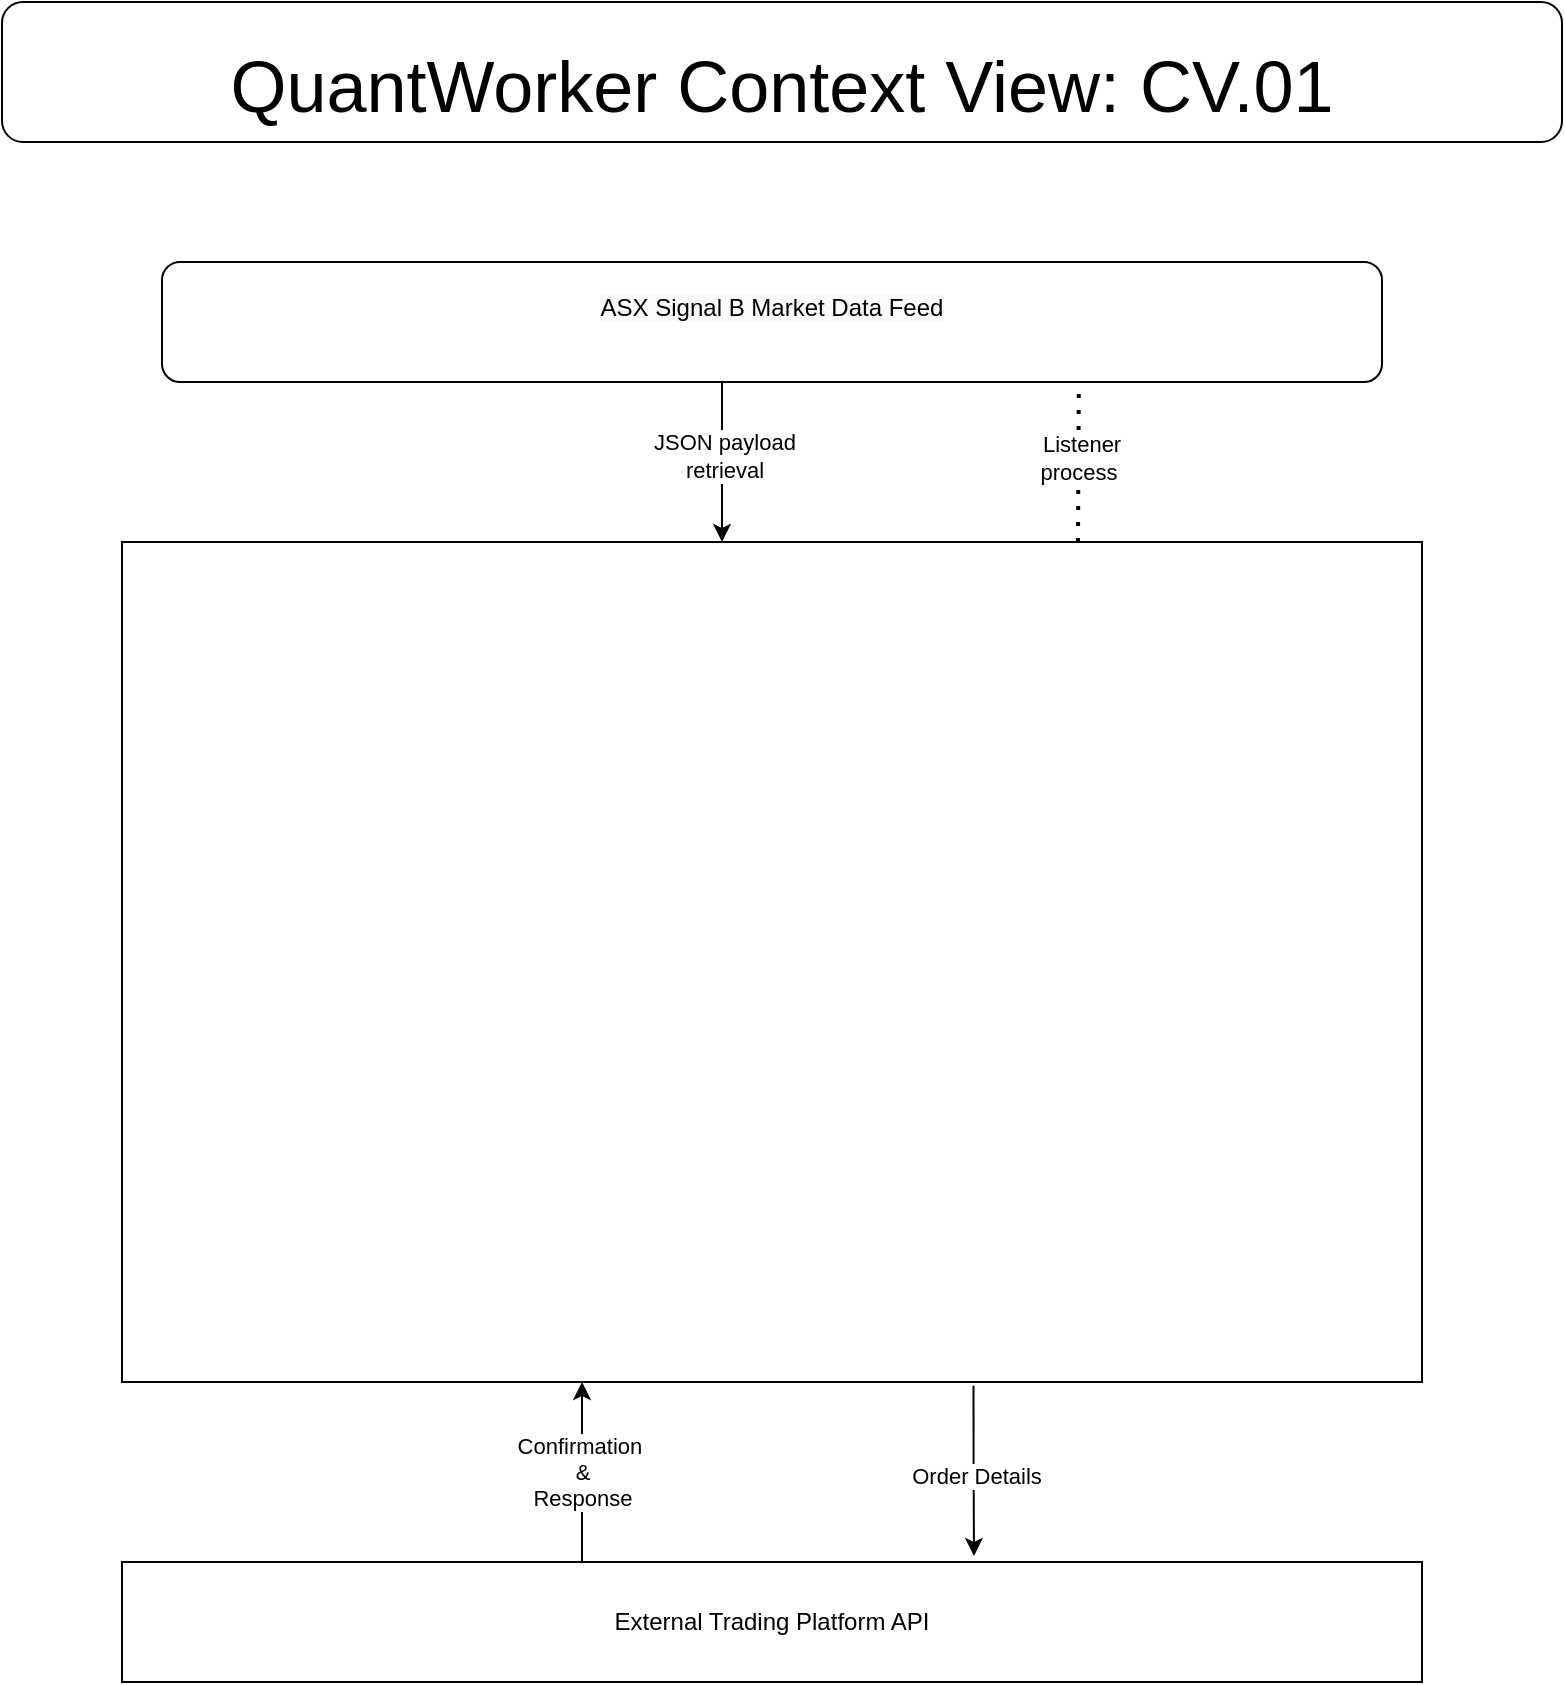 <mxfile version="24.8.4">
  <diagram id="C5RBs43oDa-KdzZeNtuy" name="Page-1">
    <mxGraphModel dx="1050" dy="572" grid="1" gridSize="10" guides="1" tooltips="1" connect="1" arrows="1" fold="1" page="1" pageScale="1" pageWidth="827" pageHeight="1169" math="0" shadow="0">
      <root>
        <mxCell id="WIyWlLk6GJQsqaUBKTNV-0" />
        <mxCell id="WIyWlLk6GJQsqaUBKTNV-1" parent="WIyWlLk6GJQsqaUBKTNV-0" />
        <mxCell id="CKdBgYDA7S_xCmzbfcw5-18" value="" style="shape=process;whiteSpace=wrap;html=1;backgroundOutline=1;" parent="WIyWlLk6GJQsqaUBKTNV-1" vertex="1">
          <mxGeometry x="80" y="320" width="650" height="420" as="geometry" />
        </mxCell>
        <mxCell id="CKdBgYDA7S_xCmzbfcw5-57" value="" style="edgeStyle=orthogonalEdgeStyle;rounded=0;orthogonalLoop=1;jettySize=auto;html=1;exitX=0.655;exitY=1.032;exitDx=0;exitDy=0;exitPerimeter=0;" parent="WIyWlLk6GJQsqaUBKTNV-1" source="CKdBgYDA7S_xCmzbfcw5-69" edge="1">
          <mxGeometry relative="1" as="geometry">
            <mxPoint x="520" y="770" as="sourcePoint" />
            <mxPoint x="506" y="827" as="targetPoint" />
          </mxGeometry>
        </mxCell>
        <mxCell id="CKdBgYDA7S_xCmzbfcw5-58" value="Order Details" style="edgeLabel;html=1;align=center;verticalAlign=middle;resizable=0;points=[];" parent="CKdBgYDA7S_xCmzbfcw5-57" vertex="1" connectable="0">
          <mxGeometry x="0.066" relative="1" as="geometry">
            <mxPoint as="offset" />
          </mxGeometry>
        </mxCell>
        <mxCell id="CKdBgYDA7S_xCmzbfcw5-46" value="" style="edgeStyle=orthogonalEdgeStyle;rounded=0;orthogonalLoop=1;jettySize=auto;html=1;" parent="WIyWlLk6GJQsqaUBKTNV-1" source="CKdBgYDA7S_xCmzbfcw5-11" target="CKdBgYDA7S_xCmzbfcw5-45" edge="1">
          <mxGeometry relative="1" as="geometry">
            <Array as="points">
              <mxPoint x="270" y="340" />
              <mxPoint x="270" y="340" />
            </Array>
          </mxGeometry>
        </mxCell>
        <mxCell id="CKdBgYDA7S_xCmzbfcw5-50" value="" style="edgeStyle=orthogonalEdgeStyle;rounded=0;orthogonalLoop=1;jettySize=auto;html=1;" parent="WIyWlLk6GJQsqaUBKTNV-1" source="CKdBgYDA7S_xCmzbfcw5-11" edge="1">
          <mxGeometry relative="1" as="geometry">
            <Array as="points">
              <mxPoint x="559" y="370" />
              <mxPoint x="559" y="370" />
            </Array>
            <mxPoint x="559" y="410" as="targetPoint" />
          </mxGeometry>
        </mxCell>
        <mxCell id="CKdBgYDA7S_xCmzbfcw5-11" value="Retrieval Layer" style="rounded=1;whiteSpace=wrap;html=1;fontSize=12;glass=0;strokeWidth=1;shadow=0;" parent="WIyWlLk6GJQsqaUBKTNV-1" vertex="1">
          <mxGeometry x="80" y="320" width="650" height="40" as="geometry" />
        </mxCell>
        <mxCell id="CKdBgYDA7S_xCmzbfcw5-64" style="edgeStyle=orthogonalEdgeStyle;rounded=0;orthogonalLoop=1;jettySize=auto;html=1;" parent="WIyWlLk6GJQsqaUBKTNV-1" target="CKdBgYDA7S_xCmzbfcw5-36" edge="1">
          <mxGeometry relative="1" as="geometry">
            <Array as="points">
              <mxPoint x="399" y="500" />
              <mxPoint x="399" y="500" />
            </Array>
            <mxPoint x="399" y="490" as="sourcePoint" />
          </mxGeometry>
        </mxCell>
        <mxCell id="CKdBgYDA7S_xCmzbfcw5-68" style="edgeStyle=orthogonalEdgeStyle;rounded=0;orthogonalLoop=1;jettySize=auto;html=1;" parent="WIyWlLk6GJQsqaUBKTNV-1" edge="1">
          <mxGeometry relative="1" as="geometry">
            <mxPoint x="558" y="540" as="targetPoint" />
            <Array as="points">
              <mxPoint x="558" y="510" />
              <mxPoint x="559" y="540" />
            </Array>
            <mxPoint x="558" y="490" as="sourcePoint" />
          </mxGeometry>
        </mxCell>
        <mxCell id="CKdBgYDA7S_xCmzbfcw5-29" style="edgeStyle=orthogonalEdgeStyle;rounded=0;orthogonalLoop=1;jettySize=auto;html=1;" parent="WIyWlLk6GJQsqaUBKTNV-1" source="CKdBgYDA7S_xCmzbfcw5-28" target="CKdBgYDA7S_xCmzbfcw5-11" edge="1">
          <mxGeometry relative="1" as="geometry">
            <Array as="points">
              <mxPoint x="380" y="260" />
              <mxPoint x="380" y="260" />
            </Array>
          </mxGeometry>
        </mxCell>
        <mxCell id="CKdBgYDA7S_xCmzbfcw5-34" value="JSON payload &lt;br&gt;retrieval" style="edgeLabel;html=1;align=center;verticalAlign=middle;resizable=0;points=[];" parent="CKdBgYDA7S_xCmzbfcw5-29" vertex="1" connectable="0">
          <mxGeometry x="-0.076" y="1" relative="1" as="geometry">
            <mxPoint as="offset" />
          </mxGeometry>
        </mxCell>
        <mxCell id="CKdBgYDA7S_xCmzbfcw5-28" value="&#xa;&lt;span style=&quot;color: rgb(0, 0, 0); font-family: Helvetica; font-size: 12px; font-style: normal; font-variant-ligatures: normal; font-variant-caps: normal; font-weight: 400; letter-spacing: normal; orphans: 2; text-align: center; text-indent: 0px; text-transform: none; widows: 2; word-spacing: 0px; -webkit-text-stroke-width: 0px; white-space: normal; background-color: rgb(251, 251, 251); text-decoration-thickness: initial; text-decoration-style: initial; text-decoration-color: initial; display: inline !important; float: none;&quot;&gt;ASX Signal B Market Data Feed&lt;/span&gt;&#xa;&#xa;" style="rounded=1;whiteSpace=wrap;html=1;" parent="WIyWlLk6GJQsqaUBKTNV-1" vertex="1">
          <mxGeometry x="100" y="180" width="610" height="60" as="geometry" />
        </mxCell>
        <mxCell id="CKdBgYDA7S_xCmzbfcw5-31" value="" style="endArrow=none;dashed=1;html=1;dashPattern=1 3;strokeWidth=2;rounded=0;entryX=0.25;entryY=1;entryDx=0;entryDy=0;" parent="WIyWlLk6GJQsqaUBKTNV-1" edge="1">
          <mxGeometry width="50" height="50" relative="1" as="geometry">
            <mxPoint x="558" y="320" as="sourcePoint" />
            <mxPoint x="558.4" y="240" as="targetPoint" />
          </mxGeometry>
        </mxCell>
        <mxCell id="CKdBgYDA7S_xCmzbfcw5-33" value="&amp;nbsp;Listener &lt;br&gt;process" style="edgeLabel;html=1;align=center;verticalAlign=middle;resizable=0;points=[];" parent="CKdBgYDA7S_xCmzbfcw5-31" vertex="1" connectable="0">
          <mxGeometry x="0.053" relative="1" as="geometry">
            <mxPoint as="offset" />
          </mxGeometry>
        </mxCell>
        <mxCell id="CKdBgYDA7S_xCmzbfcw5-70" value="" style="edgeStyle=orthogonalEdgeStyle;rounded=0;orthogonalLoop=1;jettySize=auto;html=1;" parent="WIyWlLk6GJQsqaUBKTNV-1" edge="1">
          <mxGeometry relative="1" as="geometry">
            <Array as="points">
              <mxPoint x="390" y="660" />
              <mxPoint x="390" y="660" />
            </Array>
            <mxPoint x="390" y="590" as="sourcePoint" />
            <mxPoint x="390" y="680" as="targetPoint" />
          </mxGeometry>
        </mxCell>
        <mxCell id="CKdBgYDA7S_xCmzbfcw5-77" value="System&amp;nbsp;&lt;br&gt;State&lt;br&gt;Update" style="edgeStyle=orthogonalEdgeStyle;rounded=0;orthogonalLoop=1;jettySize=auto;html=1;" parent="WIyWlLk6GJQsqaUBKTNV-1" edge="1">
          <mxGeometry relative="1" as="geometry">
            <Array as="points">
              <mxPoint x="260" y="540" />
              <mxPoint x="260" y="540" />
            </Array>
            <mxPoint x="290" y="540" as="sourcePoint" />
            <mxPoint x="160" y="540" as="targetPoint" />
          </mxGeometry>
        </mxCell>
        <mxCell id="CKdBgYDA7S_xCmzbfcw5-36" value="Decision-Making&lt;br&gt;Engine" style="rounded=1;whiteSpace=wrap;html=1;fontSize=12;glass=0;strokeWidth=1;shadow=0;" parent="WIyWlLk6GJQsqaUBKTNV-1" vertex="1">
          <mxGeometry x="290" y="410" width="330" height="180" as="geometry" />
        </mxCell>
        <mxCell id="RWdB_uSGL2HD2b4y-5eJ-12" style="edgeStyle=orthogonalEdgeStyle;rounded=0;orthogonalLoop=1;jettySize=auto;html=1;entryX=0;entryY=0.25;entryDx=0;entryDy=0;exitX=1;exitY=0.25;exitDx=0;exitDy=0;" parent="WIyWlLk6GJQsqaUBKTNV-1" source="CKdBgYDA7S_xCmzbfcw5-45" target="CKdBgYDA7S_xCmzbfcw5-36" edge="1">
          <mxGeometry relative="1" as="geometry" />
        </mxCell>
        <mxCell id="CKdBgYDA7S_xCmzbfcw5-45" value="Logging&lt;br&gt;&amp;amp;&lt;br&gt;Monitoring" style="rounded=1;whiteSpace=wrap;html=1;fontSize=12;glass=0;strokeWidth=1;shadow=0;" parent="WIyWlLk6GJQsqaUBKTNV-1" vertex="1">
          <mxGeometry x="80" y="360" width="80" height="380" as="geometry" />
        </mxCell>
        <mxCell id="RWdB_uSGL2HD2b4y-5eJ-8" value="Confirmation&amp;nbsp;&lt;br&gt;&amp;amp;&lt;br&gt;Response" style="edgeStyle=orthogonalEdgeStyle;rounded=0;orthogonalLoop=1;jettySize=auto;html=1;" parent="WIyWlLk6GJQsqaUBKTNV-1" source="CKdBgYDA7S_xCmzbfcw5-56" target="CKdBgYDA7S_xCmzbfcw5-69" edge="1">
          <mxGeometry relative="1" as="geometry">
            <Array as="points">
              <mxPoint x="310" y="780" />
              <mxPoint x="310" y="780" />
            </Array>
          </mxGeometry>
        </mxCell>
        <mxCell id="CKdBgYDA7S_xCmzbfcw5-56" value="External Trading Platform API" style="whiteSpace=wrap;html=1;" parent="WIyWlLk6GJQsqaUBKTNV-1" vertex="1">
          <mxGeometry x="80" y="830" width="650" height="60" as="geometry" />
        </mxCell>
        <mxCell id="CKdBgYDA7S_xCmzbfcw5-81" value="&lt;br&gt;&lt;span style=&quot;font-size: 36px;&quot;&gt;QuantWorker Context View: CV.01&lt;/span&gt;" style="rounded=1;whiteSpace=wrap;html=1;" parent="WIyWlLk6GJQsqaUBKTNV-1" vertex="1">
          <mxGeometry x="20" y="50" width="780" height="70" as="geometry" />
        </mxCell>
        <mxCell id="RWdB_uSGL2HD2b4y-5eJ-0" value="Messaging&lt;br&gt;&amp;amp;&lt;br&gt;Cache" style="rounded=1;whiteSpace=wrap;html=1;fontSize=12;glass=0;strokeWidth=1;shadow=0;" parent="WIyWlLk6GJQsqaUBKTNV-1" vertex="1">
          <mxGeometry x="650" y="360" width="80" height="380" as="geometry" />
        </mxCell>
        <mxCell id="CKdBgYDA7S_xCmzbfcw5-69" value="Execution Layer" style="rounded=1;whiteSpace=wrap;html=1;fontSize=12;glass=0;strokeWidth=1;shadow=0;" parent="WIyWlLk6GJQsqaUBKTNV-1" vertex="1">
          <mxGeometry x="80" y="680" width="650" height="60" as="geometry" />
        </mxCell>
        <mxCell id="RWdB_uSGL2HD2b4y-5eJ-3" value="" style="edgeStyle=orthogonalEdgeStyle;rounded=0;orthogonalLoop=1;jettySize=auto;html=1;" parent="WIyWlLk6GJQsqaUBKTNV-1" edge="1">
          <mxGeometry relative="1" as="geometry">
            <Array as="points">
              <mxPoint x="380" y="370" />
              <mxPoint x="380" y="370" />
            </Array>
            <mxPoint x="380" y="360" as="sourcePoint" />
            <mxPoint x="380" y="410" as="targetPoint" />
          </mxGeometry>
        </mxCell>
        <mxCell id="RWdB_uSGL2HD2b4y-5eJ-11" style="edgeStyle=orthogonalEdgeStyle;rounded=0;orthogonalLoop=1;jettySize=auto;html=1;" parent="WIyWlLk6GJQsqaUBKTNV-1" source="CKdBgYDA7S_xCmzbfcw5-69" edge="1">
          <mxGeometry relative="1" as="geometry">
            <mxPoint x="570" y="591" as="targetPoint" />
            <Array as="points">
              <mxPoint x="570" y="591" />
            </Array>
          </mxGeometry>
        </mxCell>
        <mxCell id="J8GsaRCaLDSK32VPsPAR-0" value="" style="rounded=0;whiteSpace=wrap;html=1;" vertex="1" parent="WIyWlLk6GJQsqaUBKTNV-1">
          <mxGeometry x="80" y="320" width="650" height="420" as="geometry" />
        </mxCell>
      </root>
    </mxGraphModel>
  </diagram>
</mxfile>
